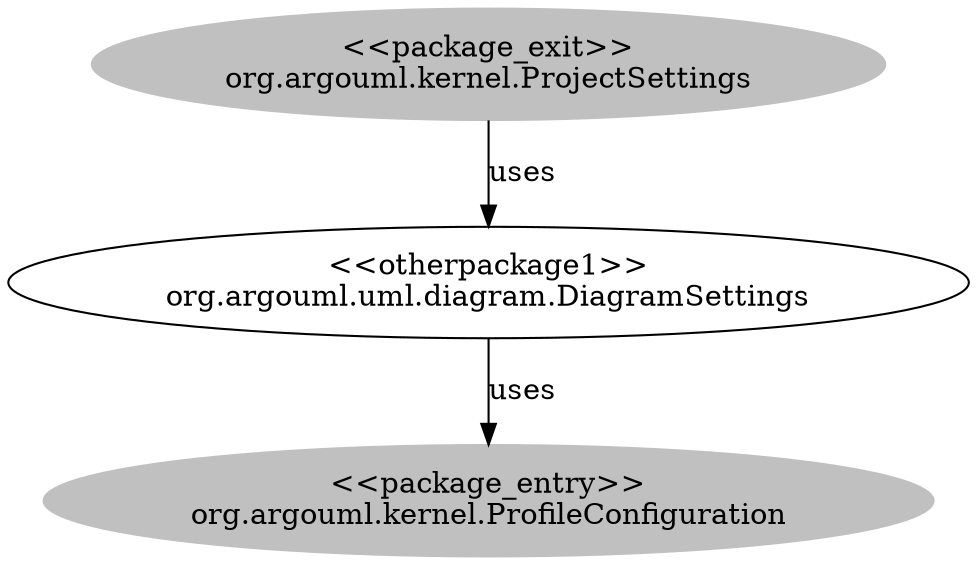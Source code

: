 digraph cd {
	org_argouml_kernel_ProjectSettings [label="<<package_exit>>
org.argouml.kernel.ProjectSettings",style=filled,color="grey"];
	org_argouml_kernel_ProfileConfiguration [label="<<package_entry>>
org.argouml.kernel.ProfileConfiguration",style=filled,color="grey"];
	org_argouml_uml_diagram_DiagramSettings [label="<<otherpackage1>>
org.argouml.uml.diagram.DiagramSettings"];
	org_argouml_kernel_ProjectSettings -> org_argouml_uml_diagram_DiagramSettings [label=uses];
	org_argouml_uml_diagram_DiagramSettings -> org_argouml_kernel_ProfileConfiguration [label=uses];
}
